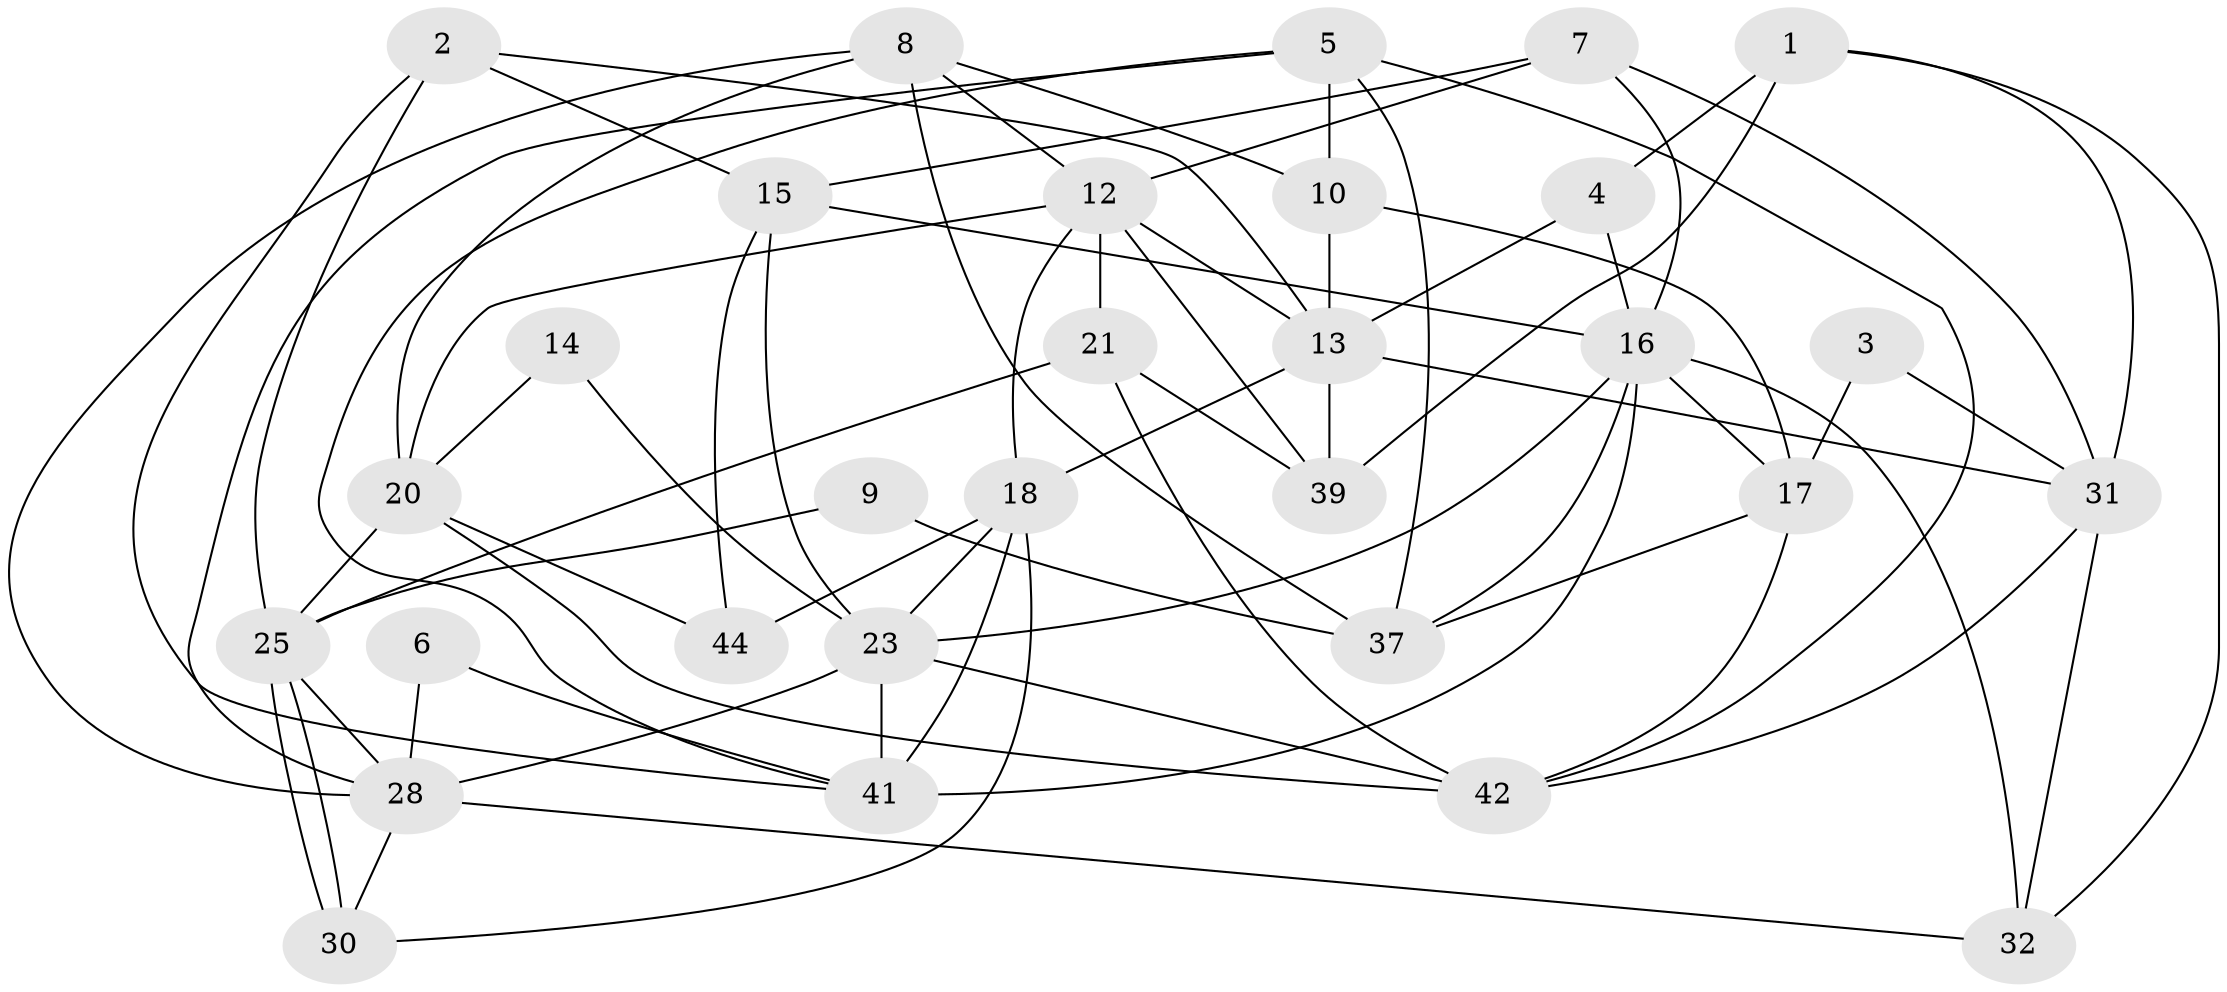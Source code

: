 // Generated by graph-tools (version 1.1) at 2025/24/03/03/25 07:24:01]
// undirected, 30 vertices, 72 edges
graph export_dot {
graph [start="1"]
  node [color=gray90,style=filled];
  1 [super="+27"];
  2;
  3;
  4 [super="+22"];
  5 [super="+11"];
  6;
  7 [super="+24"];
  8 [super="+45"];
  9;
  10;
  12 [super="+19"];
  13 [super="+43"];
  14;
  15 [super="+49"];
  16 [super="+47"];
  17 [super="+26"];
  18;
  20 [super="+29"];
  21 [super="+33"];
  23 [super="+35"];
  25 [super="+36"];
  28 [super="+34"];
  30;
  31 [super="+38"];
  32;
  37 [super="+50"];
  39 [super="+40"];
  41 [super="+51"];
  42 [super="+46"];
  44 [super="+48"];
  1 -- 4 [weight=2];
  1 -- 39;
  1 -- 32;
  1 -- 31;
  2 -- 13;
  2 -- 15;
  2 -- 25;
  2 -- 41;
  3 -- 17;
  3 -- 31;
  4 -- 16;
  4 -- 13;
  5 -- 10;
  5 -- 37;
  5 -- 28;
  5 -- 42;
  5 -- 41;
  6 -- 28;
  6 -- 41;
  7 -- 31;
  7 -- 16 [weight=2];
  7 -- 15 [weight=2];
  7 -- 12;
  8 -- 37;
  8 -- 10;
  8 -- 28;
  8 -- 20;
  8 -- 12;
  9 -- 37 [weight=2];
  9 -- 25;
  10 -- 13;
  10 -- 17;
  12 -- 18;
  12 -- 20;
  12 -- 13;
  12 -- 21;
  12 -- 39;
  13 -- 18;
  13 -- 39 [weight=2];
  13 -- 31 [weight=2];
  14 -- 23;
  14 -- 20;
  15 -- 16;
  15 -- 23;
  15 -- 44;
  16 -- 41;
  16 -- 32;
  16 -- 17;
  16 -- 23;
  16 -- 37;
  17 -- 37;
  17 -- 42;
  18 -- 30;
  18 -- 41;
  18 -- 44;
  18 -- 23;
  20 -- 42;
  20 -- 25;
  20 -- 44;
  21 -- 39;
  21 -- 25 [weight=2];
  21 -- 42;
  23 -- 41 [weight=2];
  23 -- 28;
  23 -- 42;
  25 -- 30;
  25 -- 30;
  25 -- 28 [weight=2];
  28 -- 32;
  28 -- 30;
  31 -- 32;
  31 -- 42;
}
